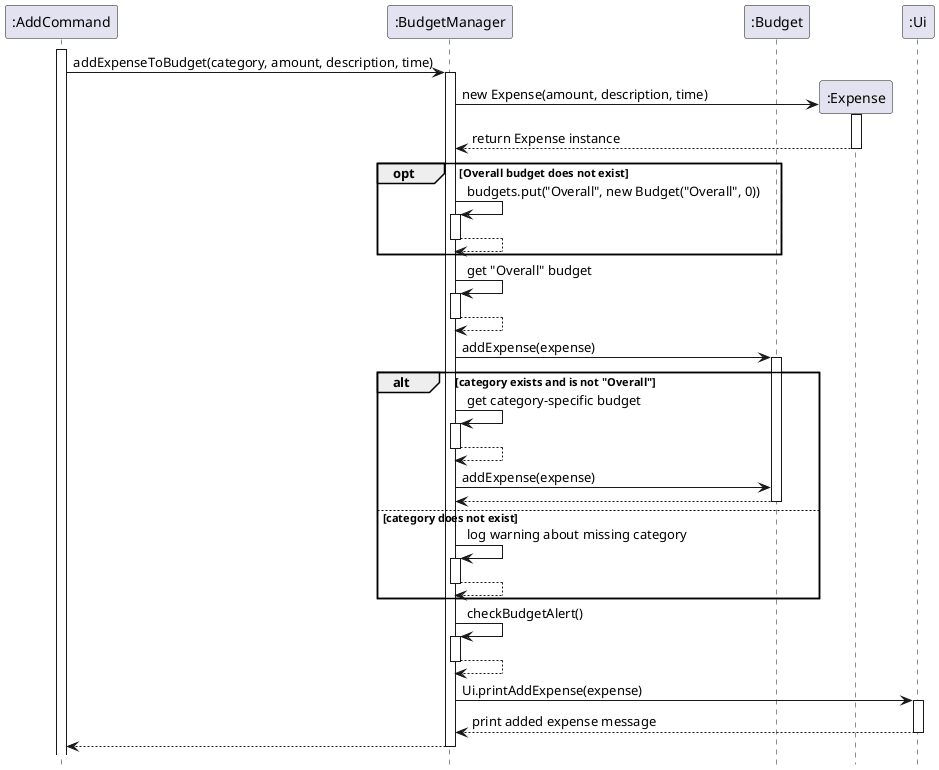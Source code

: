 @startuml
hide circle
skinparam classAttributeIconSize 0
hide footbox
participant ":AddCommand" as XYZ
participant ":BudgetManager" as BM
participant ":Budget" as B
participant ":Expense" as E

activate XYZ
XYZ -> BM: addExpenseToBudget(category, amount, description, time)
activate BM

create E
BM -> E: new Expense(amount, description, time)
activate E
E --> BM: return Expense instance
deactivate E

opt Overall budget does not exist
    BM -> BM: budgets.put("Overall", new Budget("Overall", 0))
    activate BM
    BM -->BM
    deactivate BM
end


BM -> BM: get "Overall" budget
activate BM
BM -->BM
deactivate BM
BM -> B: addExpense(expense)

activate B



alt category exists and is not "Overall"
    BM -> BM: get category-specific budget
    activate BM
    BM -->BM
    deactivate BM
    BM -> B: addExpense(expense)
    B --> BM
    deactivate B

else category does not exist
    BM -> BM: log warning about missing category
    activate BM
    BM -->BM
    deactivate BM
end

BM -> BM: checkBudgetAlert()
activate BM
BM -->BM
deactivate BM

BM -> ":Ui": Ui.printAddExpense(expense)
activate ":Ui"
return print added expense message
BM --> XYZ
deactivate BM
@enduml